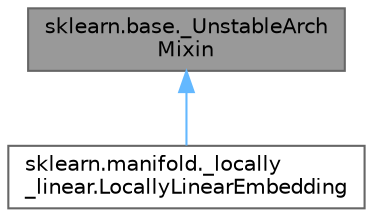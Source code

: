 digraph "sklearn.base._UnstableArchMixin"
{
 // LATEX_PDF_SIZE
  bgcolor="transparent";
  edge [fontname=Helvetica,fontsize=10,labelfontname=Helvetica,labelfontsize=10];
  node [fontname=Helvetica,fontsize=10,shape=box,height=0.2,width=0.4];
  Node1 [id="Node000001",label="sklearn.base._UnstableArch\lMixin",height=0.2,width=0.4,color="gray40", fillcolor="grey60", style="filled", fontcolor="black",tooltip=" "];
  Node1 -> Node2 [id="edge1_Node000001_Node000002",dir="back",color="steelblue1",style="solid",tooltip=" "];
  Node2 [id="Node000002",label="sklearn.manifold._locally\l_linear.LocallyLinearEmbedding",height=0.2,width=0.4,color="gray40", fillcolor="white", style="filled",URL="$d2/d68/classsklearn_1_1manifold_1_1__locally__linear_1_1LocallyLinearEmbedding.html",tooltip=" "];
}
